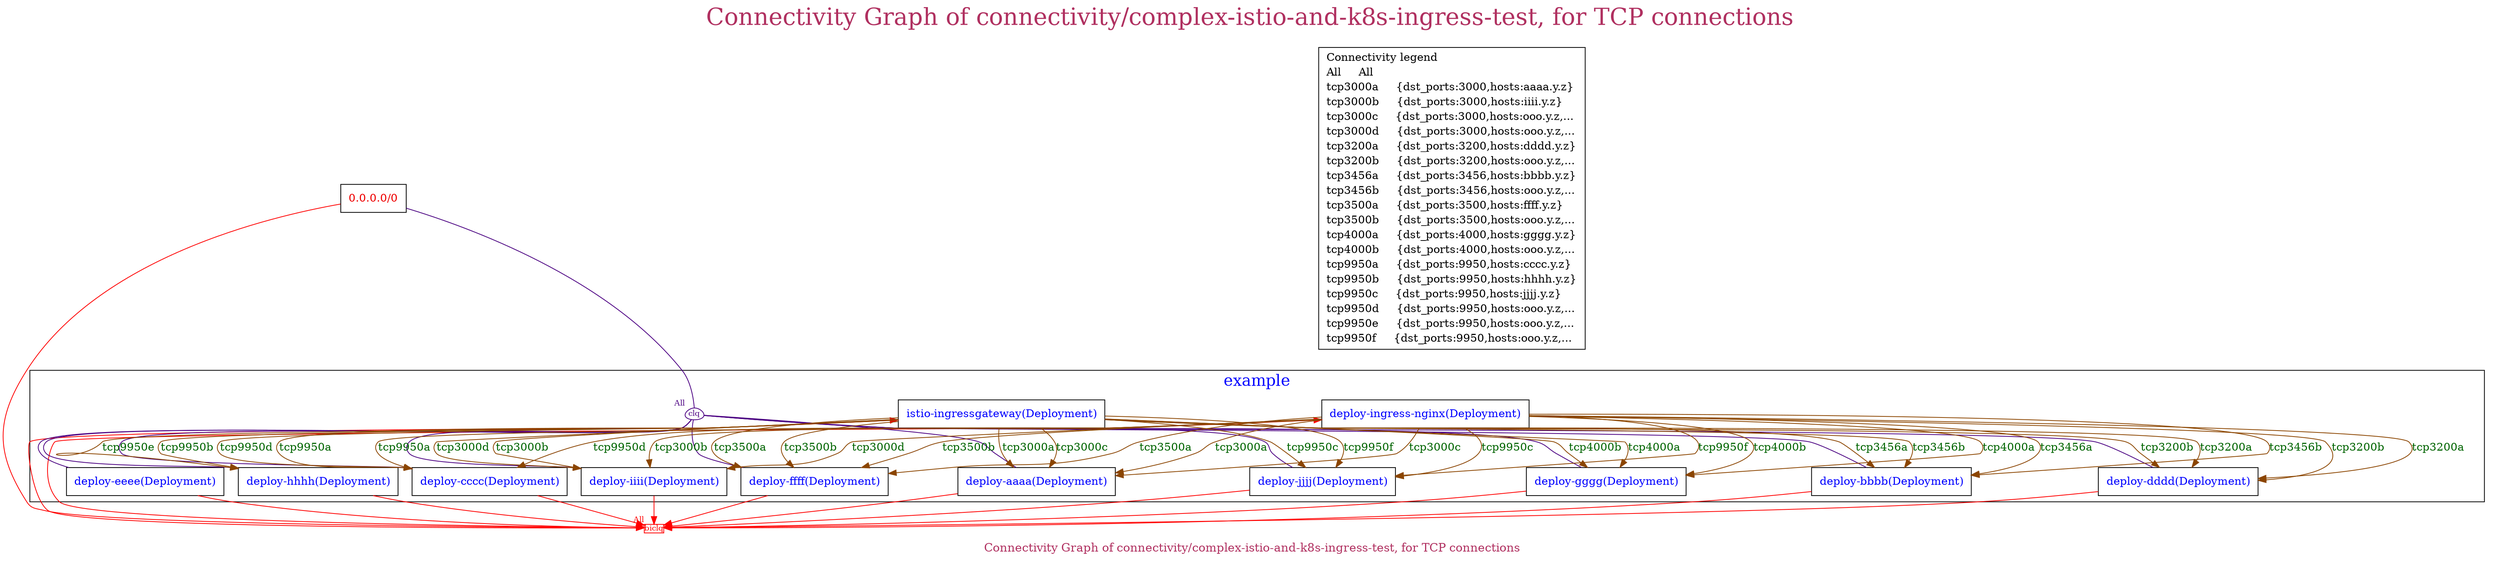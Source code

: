 // The Connectivity Graph of connectivity/complex-istio-and-k8s-ingress-test, for TCP connections
digraph {
	label="Connectivity Graph of connectivity/complex-istio-and-k8s-ingress-test, for TCP connections"	labelloc = "t"
	fontsize=30
	fontcolor=maroon
	subgraph cluster_map_explanation {
	dict_box [label=<<table border="0" cellspacing="0"><tr><td  align="text">Connectivity legend<br align="left" /></td></tr><tr><td align="text" tooltip="All" href="bogus">All     All<br align="left" /></td></tr><tr><td align="text" tooltip="{dst_ports:3000,hosts:aaaa.y.z}" href="bogus">tcp3000a     {dst_ports:3000,hosts:aaaa.y.z}<br align="left" /></td></tr><tr><td align="text" tooltip="{dst_ports:3000,hosts:iiii.y.z}" href="bogus">tcp3000b     {dst_ports:3000,hosts:iiii.y.z}<br align="left" /></td></tr><tr><td align="text" tooltip="{dst_ports:3000,hosts:ooo.y.z,paths:/aaaa(/*)?}" href="bogus">tcp3000c     {dst_ports:3000,hosts:ooo.y.z,...<br align="left" /></td></tr><tr><td align="text" tooltip="{dst_ports:3000,hosts:ooo.y.z,paths:/iiii(/*)?}" href="bogus">tcp3000d     {dst_ports:3000,hosts:ooo.y.z,...<br align="left" /></td></tr><tr><td align="text" tooltip="{dst_ports:3200,hosts:dddd.y.z}" href="bogus">tcp3200a     {dst_ports:3200,hosts:dddd.y.z}<br align="left" /></td></tr><tr><td align="text" tooltip="{dst_ports:3200,hosts:ooo.y.z,paths:/dddd(/*)?}" href="bogus">tcp3200b     {dst_ports:3200,hosts:ooo.y.z,...<br align="left" /></td></tr><tr><td align="text" tooltip="{dst_ports:3456,hosts:bbbb.y.z}" href="bogus">tcp3456a     {dst_ports:3456,hosts:bbbb.y.z}<br align="left" /></td></tr><tr><td align="text" tooltip="{dst_ports:3456,hosts:ooo.y.z,paths:/bbbb(/*)?}" href="bogus">tcp3456b     {dst_ports:3456,hosts:ooo.y.z,...<br align="left" /></td></tr><tr><td align="text" tooltip="{dst_ports:3500,hosts:ffff.y.z}" href="bogus">tcp3500a     {dst_ports:3500,hosts:ffff.y.z}<br align="left" /></td></tr><tr><td align="text" tooltip="{dst_ports:3500,hosts:ooo.y.z,paths:/ffff(/*)?}" href="bogus">tcp3500b     {dst_ports:3500,hosts:ooo.y.z,...<br align="left" /></td></tr><tr><td align="text" tooltip="{dst_ports:4000,hosts:gggg.y.z}" href="bogus">tcp4000a     {dst_ports:4000,hosts:gggg.y.z}<br align="left" /></td></tr><tr><td align="text" tooltip="{dst_ports:4000,hosts:ooo.y.z,paths:/gggg(/*)?}" href="bogus">tcp4000b     {dst_ports:4000,hosts:ooo.y.z,...<br align="left" /></td></tr><tr><td align="text" tooltip="{dst_ports:9950,hosts:cccc.y.z}" href="bogus">tcp9950a     {dst_ports:9950,hosts:cccc.y.z}<br align="left" /></td></tr><tr><td align="text" tooltip="{dst_ports:9950,hosts:hhhh.y.z}" href="bogus">tcp9950b     {dst_ports:9950,hosts:hhhh.y.z}<br align="left" /></td></tr><tr><td align="text" tooltip="{dst_ports:9950,hosts:jjjj.y.z}" href="bogus">tcp9950c     {dst_ports:9950,hosts:jjjj.y.z}<br align="left" /></td></tr><tr><td align="text" tooltip="{dst_ports:9950,hosts:ooo.y.z,paths:/cccc(/*)?}" href="bogus">tcp9950d     {dst_ports:9950,hosts:ooo.y.z,...<br align="left" /></td></tr><tr><td align="text" tooltip="{dst_ports:9950,hosts:ooo.y.z,paths:/hhhh(/*)?}" href="bogus">tcp9950e     {dst_ports:9950,hosts:ooo.y.z,...<br align="left" /></td></tr><tr><td align="text" tooltip="{dst_ports:9950,hosts:ooo.y.z,paths:/jjjj(/*)?}" href="bogus">tcp9950f     {dst_ports:9950,hosts:ooo.y.z,...<br align="left" /></td></tr></table>> shape=box]
	"0.0.0.0/0" [label=<<table border="0" cellspacing="0"><tr><td>0.0.0.0/0</td></tr></table>> shape=box fontcolor=red2 tooltip="IP Block"]
	"biclique_All0" [shape=box fontcolor=red color=red width=0.3 height=0.1 label=biclq fontsize=10 margin=0  xlabel="All" tooltip="Traffic allowed from any source workload of the BICLIQUE to any of its destination workloads:
All"]
subgraph cluster_example_namespace{
	label="example"
	fontsize=20
	fontcolor=blue
	tooltip="Namespace"
	"clique_0" [shape=egg fontcolor=indigo color=indigo width=0.2 height=0.2 label=clq fontsize=10 margin=0  xlabel="All" tooltip="Traffic allowed between any two workloads connected to the CLIQUE:
All"]
	"example/deploy-aaaa(Deployment)" [label=<<table border="0" cellspacing="0"><tr><td>deploy-aaaa(Deployment)</td></tr></table>> shape=box fontcolor=blue tooltip="Workload"]
	"example/deploy-bbbb(Deployment)" [label=<<table border="0" cellspacing="0"><tr><td>deploy-bbbb(Deployment)</td></tr></table>> shape=box fontcolor=blue tooltip="Workload"]
	"example/deploy-cccc(Deployment)" [label=<<table border="0" cellspacing="0"><tr><td>deploy-cccc(Deployment)</td></tr></table>> shape=box fontcolor=blue tooltip="Workload"]
	"example/deploy-dddd(Deployment)" [label=<<table border="0" cellspacing="0"><tr><td>deploy-dddd(Deployment)</td></tr></table>> shape=box fontcolor=blue tooltip="Workload"]
	"example/deploy-eeee(Deployment)" [label=<<table border="0" cellspacing="0"><tr><td>deploy-eeee(Deployment)</td></tr></table>> shape=box fontcolor=blue tooltip="Workload"]
	"example/deploy-ffff(Deployment)" [label=<<table border="0" cellspacing="0"><tr><td>deploy-ffff(Deployment)</td></tr></table>> shape=box fontcolor=blue tooltip="Workload"]
	"example/deploy-gggg(Deployment)" [label=<<table border="0" cellspacing="0"><tr><td>deploy-gggg(Deployment)</td></tr></table>> shape=box fontcolor=blue tooltip="Workload"]
	"example/deploy-hhhh(Deployment)" [label=<<table border="0" cellspacing="0"><tr><td>deploy-hhhh(Deployment)</td></tr></table>> shape=box fontcolor=blue tooltip="Workload"]
	"example/deploy-iiii(Deployment)" [label=<<table border="0" cellspacing="0"><tr><td>deploy-iiii(Deployment)</td></tr></table>> shape=box fontcolor=blue tooltip="Workload"]
	"example/deploy-ingress-nginx(Deployment)" [label=<<table border="0" cellspacing="0"><tr><td>deploy-ingress-nginx(Deployment)</td></tr></table>> shape=box fontcolor=blue tooltip="Workload"]
	"example/deploy-jjjj(Deployment)" [label=<<table border="0" cellspacing="0"><tr><td>deploy-jjjj(Deployment)</td></tr></table>> shape=box fontcolor=blue tooltip="Workload"]
	"example/istio-ingressgateway(Deployment)" [label=<<table border="0" cellspacing="0"><tr><td>istio-ingressgateway(Deployment)</td></tr></table>> shape=box fontcolor=blue tooltip="Workload"]
}
	"0.0.0.0/0" -> "biclique_All0"[  color=red fontcolor=darkgreen dir=both arrowhead=normal arrowtail=none]
	"0.0.0.0/0" -> "clique_0"[  color=indigo fontcolor=darkgreen dir=both arrowhead=none arrowtail=none]
	"biclique_All0" -> "example/deploy-ingress-nginx(Deployment)"[  color=red fontcolor=darkgreen dir=both arrowhead=normal arrowtail=none]
	"biclique_All0" -> "example/istio-ingressgateway(Deployment)"[  color=red fontcolor=darkgreen dir=both arrowhead=normal arrowtail=none]
	"clique_0" -> "example/deploy-aaaa(Deployment)"[  color=indigo fontcolor=darkgreen dir=both arrowhead=none arrowtail=none]
	"clique_0" -> "example/deploy-bbbb(Deployment)"[  color=indigo fontcolor=darkgreen dir=both arrowhead=none arrowtail=none]
	"clique_0" -> "example/deploy-cccc(Deployment)"[  color=indigo fontcolor=darkgreen dir=both arrowhead=none arrowtail=none]
	"clique_0" -> "example/deploy-dddd(Deployment)"[  color=indigo fontcolor=darkgreen dir=both arrowhead=none arrowtail=none]
	"clique_0" -> "example/deploy-eeee(Deployment)"[  color=indigo fontcolor=darkgreen dir=both arrowhead=none arrowtail=none]
	"clique_0" -> "example/deploy-ffff(Deployment)"[  color=indigo fontcolor=darkgreen dir=both arrowhead=none arrowtail=none]
	"clique_0" -> "example/deploy-gggg(Deployment)"[  color=indigo fontcolor=darkgreen dir=both arrowhead=none arrowtail=none]
	"clique_0" -> "example/deploy-hhhh(Deployment)"[  color=indigo fontcolor=darkgreen dir=both arrowhead=none arrowtail=none]
	"clique_0" -> "example/deploy-iiii(Deployment)"[  color=indigo fontcolor=darkgreen dir=both arrowhead=none arrowtail=none]
	"clique_0" -> "example/deploy-jjjj(Deployment)"[  color=indigo fontcolor=darkgreen dir=both arrowhead=none arrowtail=none]
	"example/deploy-aaaa(Deployment)" -> "biclique_All0"[  color=red fontcolor=darkgreen dir=both arrowhead=normal arrowtail=none]
	"example/deploy-bbbb(Deployment)" -> "biclique_All0"[  color=red fontcolor=darkgreen dir=both arrowhead=normal arrowtail=none]
	"example/deploy-cccc(Deployment)" -> "biclique_All0"[  color=red fontcolor=darkgreen dir=both arrowhead=normal arrowtail=none]
	"example/deploy-dddd(Deployment)" -> "biclique_All0"[  color=red fontcolor=darkgreen dir=both arrowhead=normal arrowtail=none]
	"example/deploy-eeee(Deployment)" -> "biclique_All0"[  color=red fontcolor=darkgreen dir=both arrowhead=normal arrowtail=none]
	"example/deploy-ffff(Deployment)" -> "biclique_All0"[  color=red fontcolor=darkgreen dir=both arrowhead=normal arrowtail=none]
	"example/deploy-gggg(Deployment)" -> "biclique_All0"[  color=red fontcolor=darkgreen dir=both arrowhead=normal arrowtail=none]
	"example/deploy-hhhh(Deployment)" -> "biclique_All0"[  color=red fontcolor=darkgreen dir=both arrowhead=normal arrowtail=none]
	"example/deploy-iiii(Deployment)" -> "biclique_All0"[  color=red fontcolor=darkgreen dir=both arrowhead=normal arrowtail=none]
	"example/deploy-ingress-nginx(Deployment)" -> "example/deploy-aaaa(Deployment)"[label="tcp3000a" labeltooltip="{dst_ports:3000,hosts:aaaa.y.z}" color=darkorange4 fontcolor=darkgreen dir=both arrowhead=normal arrowtail=none]
	"example/deploy-ingress-nginx(Deployment)" -> "example/deploy-aaaa(Deployment)"[label="tcp3000c" labeltooltip="{dst_ports:3000,hosts:ooo.y.z,paths:/aaaa(/*)?}" color=darkorange4 fontcolor=darkgreen dir=both arrowhead=normal arrowtail=none]
	"example/deploy-ingress-nginx(Deployment)" -> "example/deploy-bbbb(Deployment)"[label="tcp3456a" labeltooltip="{dst_ports:3456,hosts:bbbb.y.z}" color=darkorange4 fontcolor=darkgreen dir=both arrowhead=normal arrowtail=none]
	"example/deploy-ingress-nginx(Deployment)" -> "example/deploy-bbbb(Deployment)"[label="tcp3456b" labeltooltip="{dst_ports:3456,hosts:ooo.y.z,paths:/bbbb(/*)?}" color=darkorange4 fontcolor=darkgreen dir=both arrowhead=normal arrowtail=none]
	"example/deploy-ingress-nginx(Deployment)" -> "example/deploy-cccc(Deployment)"[label="tcp9950a" labeltooltip="{dst_ports:9950,hosts:cccc.y.z}" color=darkorange4 fontcolor=darkgreen dir=both arrowhead=normal arrowtail=none]
	"example/deploy-ingress-nginx(Deployment)" -> "example/deploy-cccc(Deployment)"[label="tcp9950d" labeltooltip="{dst_ports:9950,hosts:ooo.y.z,paths:/cccc(/*)?}" color=darkorange4 fontcolor=darkgreen dir=both arrowhead=normal arrowtail=none]
	"example/deploy-ingress-nginx(Deployment)" -> "example/deploy-dddd(Deployment)"[label="tcp3200a" labeltooltip="{dst_ports:3200,hosts:dddd.y.z}" color=darkorange4 fontcolor=darkgreen dir=both arrowhead=normal arrowtail=none]
	"example/deploy-ingress-nginx(Deployment)" -> "example/deploy-dddd(Deployment)"[label="tcp3200b" labeltooltip="{dst_ports:3200,hosts:ooo.y.z,paths:/dddd(/*)?}" color=darkorange4 fontcolor=darkgreen dir=both arrowhead=normal arrowtail=none]
	"example/deploy-ingress-nginx(Deployment)" -> "example/deploy-ffff(Deployment)"[label="tcp3500a" labeltooltip="{dst_ports:3500,hosts:ffff.y.z}" color=darkorange4 fontcolor=darkgreen dir=both arrowhead=normal arrowtail=none]
	"example/deploy-ingress-nginx(Deployment)" -> "example/deploy-ffff(Deployment)"[label="tcp3500b" labeltooltip="{dst_ports:3500,hosts:ooo.y.z,paths:/ffff(/*)?}" color=darkorange4 fontcolor=darkgreen dir=both arrowhead=normal arrowtail=none]
	"example/deploy-ingress-nginx(Deployment)" -> "example/deploy-gggg(Deployment)"[label="tcp4000a" labeltooltip="{dst_ports:4000,hosts:gggg.y.z}" color=darkorange4 fontcolor=darkgreen dir=both arrowhead=normal arrowtail=none]
	"example/deploy-ingress-nginx(Deployment)" -> "example/deploy-gggg(Deployment)"[label="tcp4000b" labeltooltip="{dst_ports:4000,hosts:ooo.y.z,paths:/gggg(/*)?}" color=darkorange4 fontcolor=darkgreen dir=both arrowhead=normal arrowtail=none]
	"example/deploy-ingress-nginx(Deployment)" -> "example/deploy-iiii(Deployment)"[label="tcp3000b" labeltooltip="{dst_ports:3000,hosts:iiii.y.z}" color=darkorange4 fontcolor=darkgreen dir=both arrowhead=normal arrowtail=none]
	"example/deploy-ingress-nginx(Deployment)" -> "example/deploy-iiii(Deployment)"[label="tcp3000d" labeltooltip="{dst_ports:3000,hosts:ooo.y.z,paths:/iiii(/*)?}" color=darkorange4 fontcolor=darkgreen dir=both arrowhead=normal arrowtail=none]
	"example/deploy-ingress-nginx(Deployment)" -> "example/deploy-jjjj(Deployment)"[label="tcp9950c" labeltooltip="{dst_ports:9950,hosts:jjjj.y.z}" color=darkorange4 fontcolor=darkgreen dir=both arrowhead=normal arrowtail=none]
	"example/deploy-ingress-nginx(Deployment)" -> "example/deploy-jjjj(Deployment)"[label="tcp9950f" labeltooltip="{dst_ports:9950,hosts:ooo.y.z,paths:/jjjj(/*)?}" color=darkorange4 fontcolor=darkgreen dir=both arrowhead=normal arrowtail=none]
	"example/deploy-jjjj(Deployment)" -> "biclique_All0"[  color=red fontcolor=darkgreen dir=both arrowhead=normal arrowtail=none]
	"example/istio-ingressgateway(Deployment)" -> "example/deploy-aaaa(Deployment)"[label="tcp3000a" labeltooltip="{dst_ports:3000,hosts:aaaa.y.z}" color=darkorange4 fontcolor=darkgreen dir=both arrowhead=normal arrowtail=none]
	"example/istio-ingressgateway(Deployment)" -> "example/deploy-aaaa(Deployment)"[label="tcp3000c" labeltooltip="{dst_ports:3000,hosts:ooo.y.z,paths:/aaaa(/*)?}" color=darkorange4 fontcolor=darkgreen dir=both arrowhead=normal arrowtail=none]
	"example/istio-ingressgateway(Deployment)" -> "example/deploy-bbbb(Deployment)"[label="tcp3456a" labeltooltip="{dst_ports:3456,hosts:bbbb.y.z}" color=darkorange4 fontcolor=darkgreen dir=both arrowhead=normal arrowtail=none]
	"example/istio-ingressgateway(Deployment)" -> "example/deploy-bbbb(Deployment)"[label="tcp3456b" labeltooltip="{dst_ports:3456,hosts:ooo.y.z,paths:/bbbb(/*)?}" color=darkorange4 fontcolor=darkgreen dir=both arrowhead=normal arrowtail=none]
	"example/istio-ingressgateway(Deployment)" -> "example/deploy-cccc(Deployment)"[label="tcp9950a" labeltooltip="{dst_ports:9950,hosts:cccc.y.z}" color=darkorange4 fontcolor=darkgreen dir=both arrowhead=normal arrowtail=none]
	"example/istio-ingressgateway(Deployment)" -> "example/deploy-cccc(Deployment)"[label="tcp9950d" labeltooltip="{dst_ports:9950,hosts:ooo.y.z,paths:/cccc(/*)?}" color=darkorange4 fontcolor=darkgreen dir=both arrowhead=normal arrowtail=none]
	"example/istio-ingressgateway(Deployment)" -> "example/deploy-dddd(Deployment)"[label="tcp3200a" labeltooltip="{dst_ports:3200,hosts:dddd.y.z}" color=darkorange4 fontcolor=darkgreen dir=both arrowhead=normal arrowtail=none]
	"example/istio-ingressgateway(Deployment)" -> "example/deploy-dddd(Deployment)"[label="tcp3200b" labeltooltip="{dst_ports:3200,hosts:ooo.y.z,paths:/dddd(/*)?}" color=darkorange4 fontcolor=darkgreen dir=both arrowhead=normal arrowtail=none]
	"example/istio-ingressgateway(Deployment)" -> "example/deploy-ffff(Deployment)"[label="tcp3500a" labeltooltip="{dst_ports:3500,hosts:ffff.y.z}" color=darkorange4 fontcolor=darkgreen dir=both arrowhead=normal arrowtail=none]
	"example/istio-ingressgateway(Deployment)" -> "example/deploy-ffff(Deployment)"[label="tcp3500b" labeltooltip="{dst_ports:3500,hosts:ooo.y.z,paths:/ffff(/*)?}" color=darkorange4 fontcolor=darkgreen dir=both arrowhead=normal arrowtail=none]
	"example/istio-ingressgateway(Deployment)" -> "example/deploy-gggg(Deployment)"[label="tcp4000a" labeltooltip="{dst_ports:4000,hosts:gggg.y.z}" color=darkorange4 fontcolor=darkgreen dir=both arrowhead=normal arrowtail=none]
	"example/istio-ingressgateway(Deployment)" -> "example/deploy-gggg(Deployment)"[label="tcp4000b" labeltooltip="{dst_ports:4000,hosts:ooo.y.z,paths:/gggg(/*)?}" color=darkorange4 fontcolor=darkgreen dir=both arrowhead=normal arrowtail=none]
	"example/istio-ingressgateway(Deployment)" -> "example/deploy-hhhh(Deployment)"[label="tcp9950b" labeltooltip="{dst_ports:9950,hosts:hhhh.y.z}" color=darkorange4 fontcolor=darkgreen dir=both arrowhead=normal arrowtail=none]
	"example/istio-ingressgateway(Deployment)" -> "example/deploy-hhhh(Deployment)"[label="tcp9950e" labeltooltip="{dst_ports:9950,hosts:ooo.y.z,paths:/hhhh(/*)?}" color=darkorange4 fontcolor=darkgreen dir=both arrowhead=normal arrowtail=none]
	"example/istio-ingressgateway(Deployment)" -> "example/deploy-iiii(Deployment)"[label="tcp3000b" labeltooltip="{dst_ports:3000,hosts:iiii.y.z}" color=darkorange4 fontcolor=darkgreen dir=both arrowhead=normal arrowtail=none]
	"example/istio-ingressgateway(Deployment)" -> "example/deploy-iiii(Deployment)"[label="tcp3000d" labeltooltip="{dst_ports:3000,hosts:ooo.y.z,paths:/iiii(/*)?}" color=darkorange4 fontcolor=darkgreen dir=both arrowhead=normal arrowtail=none]
	"example/istio-ingressgateway(Deployment)" -> "example/deploy-jjjj(Deployment)"[label="tcp9950c" labeltooltip="{dst_ports:9950,hosts:jjjj.y.z}" color=darkorange4 fontcolor=darkgreen dir=both arrowhead=normal arrowtail=none]
	"example/istio-ingressgateway(Deployment)" -> "example/deploy-jjjj(Deployment)"[label="tcp9950f" labeltooltip="{dst_ports:9950,hosts:ooo.y.z,paths:/jjjj(/*)?}" color=darkorange4 fontcolor=darkgreen dir=both arrowhead=normal arrowtail=none]
	color=white
	labelloc = "b"
	fontsize=15
	fontcolor=maroon
	}
}
// The Connectivity Graph of connectivity/complex-istio-and-k8s-ingress-test, for non-TCP connections
digraph {
	label="Connectivity Graph of connectivity/complex-istio-and-k8s-ingress-test, for non-TCP connections"	labelloc = "t"
	fontsize=30
	fontcolor=maroon
	subgraph cluster_map_explanation {
	"0.0.0.0/0" [label=<<table border="0" cellspacing="0"><tr><td>0.0.0.0/0</td></tr></table>> shape=box fontcolor=red2 tooltip="IP Block"]
subgraph cluster_example_namespace{
	label="example"
	fontsize=20
	fontcolor=blue
	tooltip="Namespace"
	"example/deploy-aaaa(Deployment)" [label=<<table border="1" cellspacing="0"><tr><td>deploy-aaaa(Deployment)</td></tr><tr><td>deploy-bbbb(Deployment)</td></tr><tr><td>deploy-cccc(Deployment)</td></tr><tr><td>deploy-dddd(Deployment)</td></tr><tr><td>deploy-eeee(Deployment)</td></tr><tr><td>deploy-ffff(Deployment)</td></tr><tr><td>deploy-gggg(Deployment)</td></tr><tr><td>deploy-hhhh(Deployment)</td></tr><tr><td>deploy-iiii(Deployment)</td></tr><tr><td>deploy-jjjj(Deployment)</td></tr><tr><td>istio-ingressgateway(Deployment)</td></tr></table>> shape=box color=blue4 tooltip="A set of workloads having exactly the same connectivity"]
	"example/deploy-ingress-nginx(Deployment)" [label=<<table border="0" cellspacing="0"><tr><td>deploy-ingress-nginx(Deployment)</td></tr></table>> shape=box fontcolor=blue tooltip="Workload"]
}
	"0.0.0.0/0" -> "example/deploy-ingress-nginx(Deployment)"[label="All" labeltooltip="All" color=darkorange4 fontcolor=darkgreen dir=both arrowhead=normal arrowtail=none]
	"example/deploy-aaaa(Deployment)" -> "0.0.0.0/0"[label="All" labeltooltip="All" color=darkorange4 fontcolor=darkgreen dir=both arrowhead=normal arrowtail=normal]
	"example/deploy-aaaa(Deployment)" -> "example/deploy-aaaa(Deployment)"[label="All" labeltooltip="All" color=darkorange4 fontcolor=darkgreen dir=both arrowhead=normal arrowtail=normal]
	"example/deploy-aaaa(Deployment)" -> "example/deploy-ingress-nginx(Deployment)"[label="All" labeltooltip="All" color=darkorange4 fontcolor=darkgreen dir=both arrowhead=normal arrowtail=none]
	color=white
	labelloc = "b"
	fontsize=15
	fontcolor=maroon
	}
}

